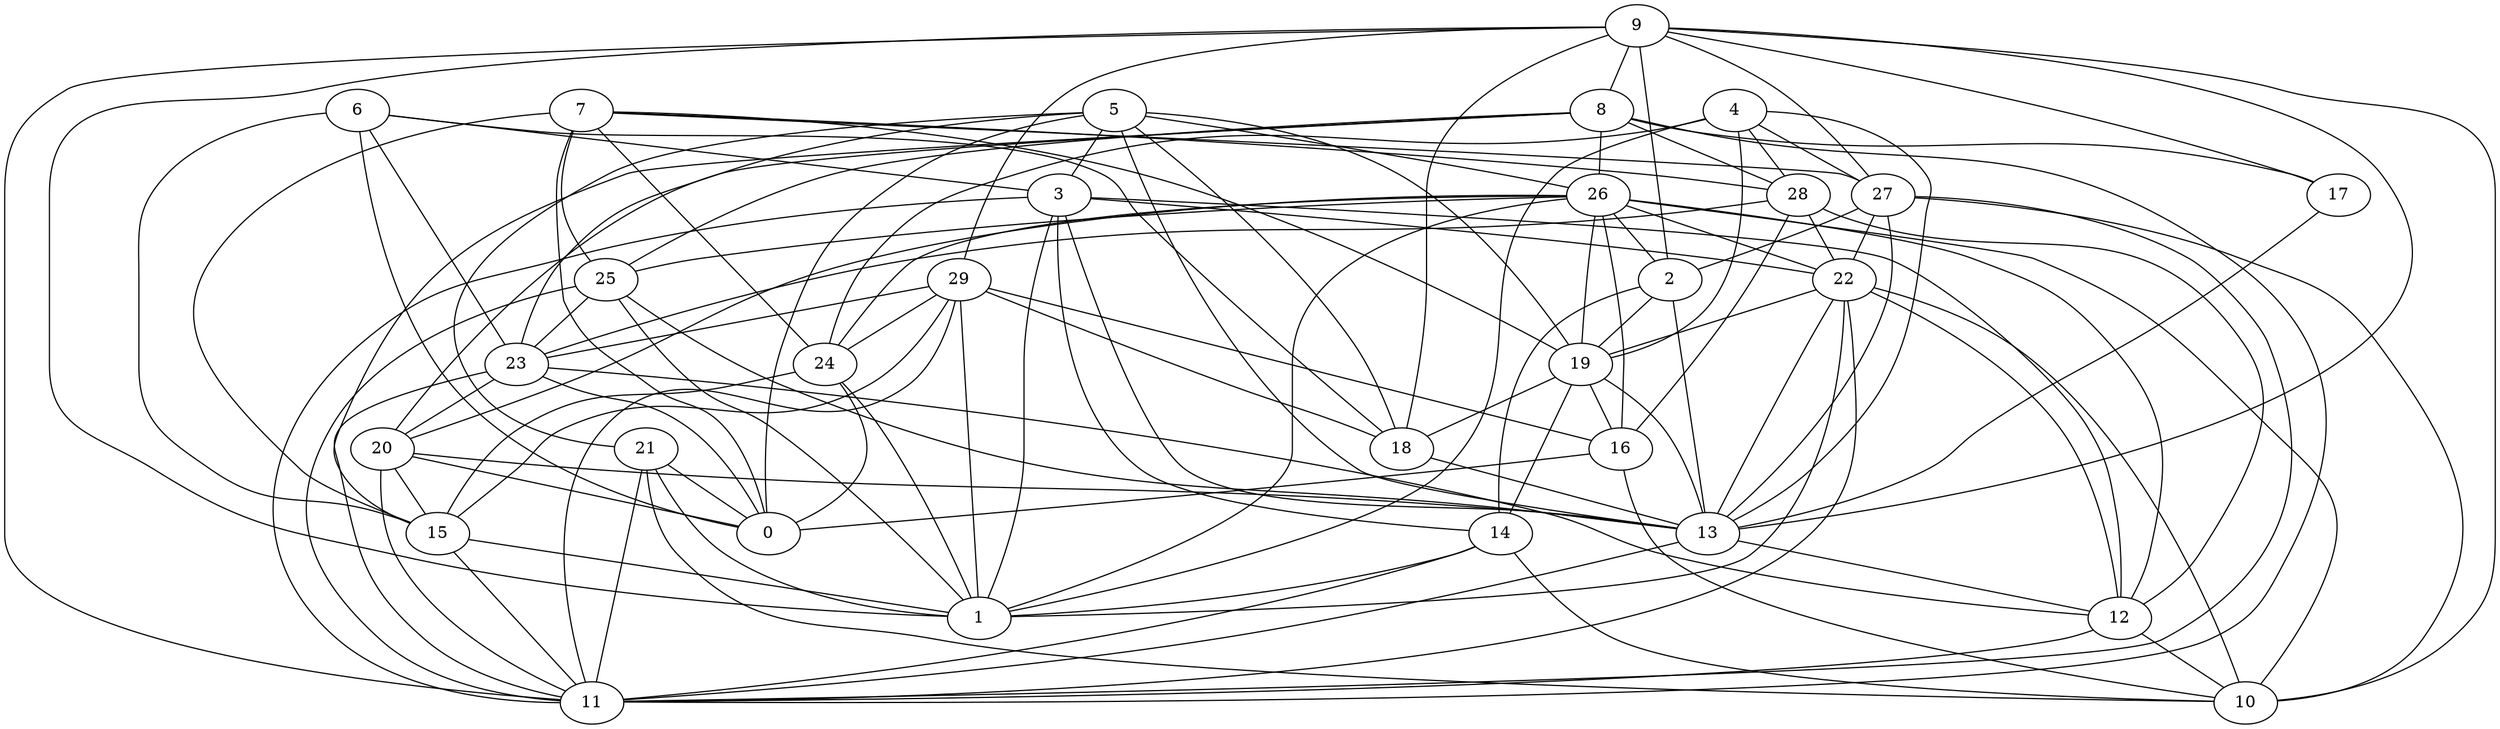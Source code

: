 digraph GG_graph {

subgraph G_graph {
edge [color = black]
"4" -> "27" [dir = none]
"4" -> "19" [dir = none]
"4" -> "1" [dir = none]
"4" -> "24" [dir = none]
"25" -> "23" [dir = none]
"25" -> "1" [dir = none]
"25" -> "13" [dir = none]
"25" -> "11" [dir = none]
"2" -> "14" [dir = none]
"18" -> "13" [dir = none]
"9" -> "2" [dir = none]
"9" -> "29" [dir = none]
"9" -> "10" [dir = none]
"9" -> "27" [dir = none]
"9" -> "17" [dir = none]
"9" -> "18" [dir = none]
"9" -> "1" [dir = none]
"9" -> "11" [dir = none]
"9" -> "8" [dir = none]
"22" -> "11" [dir = none]
"22" -> "1" [dir = none]
"22" -> "19" [dir = none]
"22" -> "13" [dir = none]
"8" -> "11" [dir = none]
"8" -> "20" [dir = none]
"8" -> "26" [dir = none]
"8" -> "15" [dir = none]
"8" -> "17" [dir = none]
"29" -> "18" [dir = none]
"29" -> "15" [dir = none]
"29" -> "11" [dir = none]
"29" -> "16" [dir = none]
"15" -> "1" [dir = none]
"15" -> "11" [dir = none]
"13" -> "11" [dir = none]
"13" -> "12" [dir = none]
"27" -> "2" [dir = none]
"27" -> "10" [dir = none]
"27" -> "13" [dir = none]
"7" -> "15" [dir = none]
"7" -> "19" [dir = none]
"7" -> "25" [dir = none]
"7" -> "28" [dir = none]
"7" -> "27" [dir = none]
"17" -> "13" [dir = none]
"28" -> "23" [dir = none]
"28" -> "22" [dir = none]
"24" -> "15" [dir = none]
"24" -> "0" [dir = none]
"24" -> "1" [dir = none]
"19" -> "16" [dir = none]
"19" -> "18" [dir = none]
"19" -> "14" [dir = none]
"19" -> "13" [dir = none]
"26" -> "1" [dir = none]
"26" -> "20" [dir = none]
"26" -> "25" [dir = none]
"26" -> "22" [dir = none]
"26" -> "10" [dir = none]
"14" -> "10" [dir = none]
"14" -> "11" [dir = none]
"6" -> "23" [dir = none]
"6" -> "0" [dir = none]
"6" -> "15" [dir = none]
"6" -> "18" [dir = none]
"3" -> "12" [dir = none]
"3" -> "11" [dir = none]
"3" -> "13" [dir = none]
"3" -> "22" [dir = none]
"16" -> "0" [dir = none]
"12" -> "11" [dir = none]
"12" -> "10" [dir = none]
"20" -> "15" [dir = none]
"20" -> "13" [dir = none]
"20" -> "11" [dir = none]
"23" -> "20" [dir = none]
"23" -> "12" [dir = none]
"21" -> "10" [dir = none]
"21" -> "0" [dir = none]
"21" -> "11" [dir = none]
"21" -> "1" [dir = none]
"5" -> "19" [dir = none]
"5" -> "18" [dir = none]
"5" -> "13" [dir = none]
"5" -> "21" [dir = none]
"5" -> "0" [dir = none]
"5" -> "23" [dir = none]
"8" -> "28" [dir = none]
"8" -> "25" [dir = none]
"26" -> "16" [dir = none]
"5" -> "26" [dir = none]
"2" -> "19" [dir = none]
"29" -> "1" [dir = none]
"23" -> "11" [dir = none]
"27" -> "22" [dir = none]
"28" -> "12" [dir = none]
"23" -> "0" [dir = none]
"28" -> "16" [dir = none]
"2" -> "13" [dir = none]
"3" -> "1" [dir = none]
"9" -> "13" [dir = none]
"4" -> "28" [dir = none]
"6" -> "3" [dir = none]
"26" -> "2" [dir = none]
"26" -> "24" [dir = none]
"3" -> "14" [dir = none]
"7" -> "24" [dir = none]
"22" -> "12" [dir = none]
"22" -> "10" [dir = none]
"26" -> "19" [dir = none]
"26" -> "12" [dir = none]
"16" -> "10" [dir = none]
"14" -> "1" [dir = none]
"29" -> "24" [dir = none]
"29" -> "23" [dir = none]
"4" -> "13" [dir = none]
"7" -> "0" [dir = none]
"20" -> "0" [dir = none]
"5" -> "3" [dir = none]
"27" -> "11" [dir = none]
}

}
